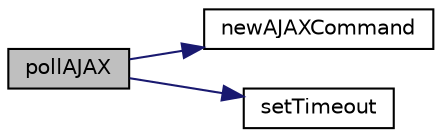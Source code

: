 digraph "pollAJAX"
{
  edge [fontname="Helvetica",fontsize="10",labelfontname="Helvetica",labelfontsize="10"];
  node [fontname="Helvetica",fontsize="10",shape=record];
  rankdir="LR";
  Node1 [label="pollAJAX",height=0.2,width=0.4,color="black", fillcolor="grey75", style="filled", fontcolor="black"];
  Node1 -> Node2 [color="midnightblue",fontsize="10",style="solid",fontname="Helvetica"];
  Node2 [label="newAJAXCommand",height=0.2,width=0.4,color="black", fillcolor="white", style="filled",URL="$mchp_8js.html#ae5d69879ea45fee508c93dfa017824ac"];
  Node1 -> Node3 [color="midnightblue",fontsize="10",style="solid",fontname="Helvetica"];
  Node3 [label="setTimeout",height=0.2,width=0.4,color="black", fillcolor="white", style="filled",URL="$mchp_8js.html#a56a3a6c91e6ac233efa0d272ab8bc6c1"];
}
